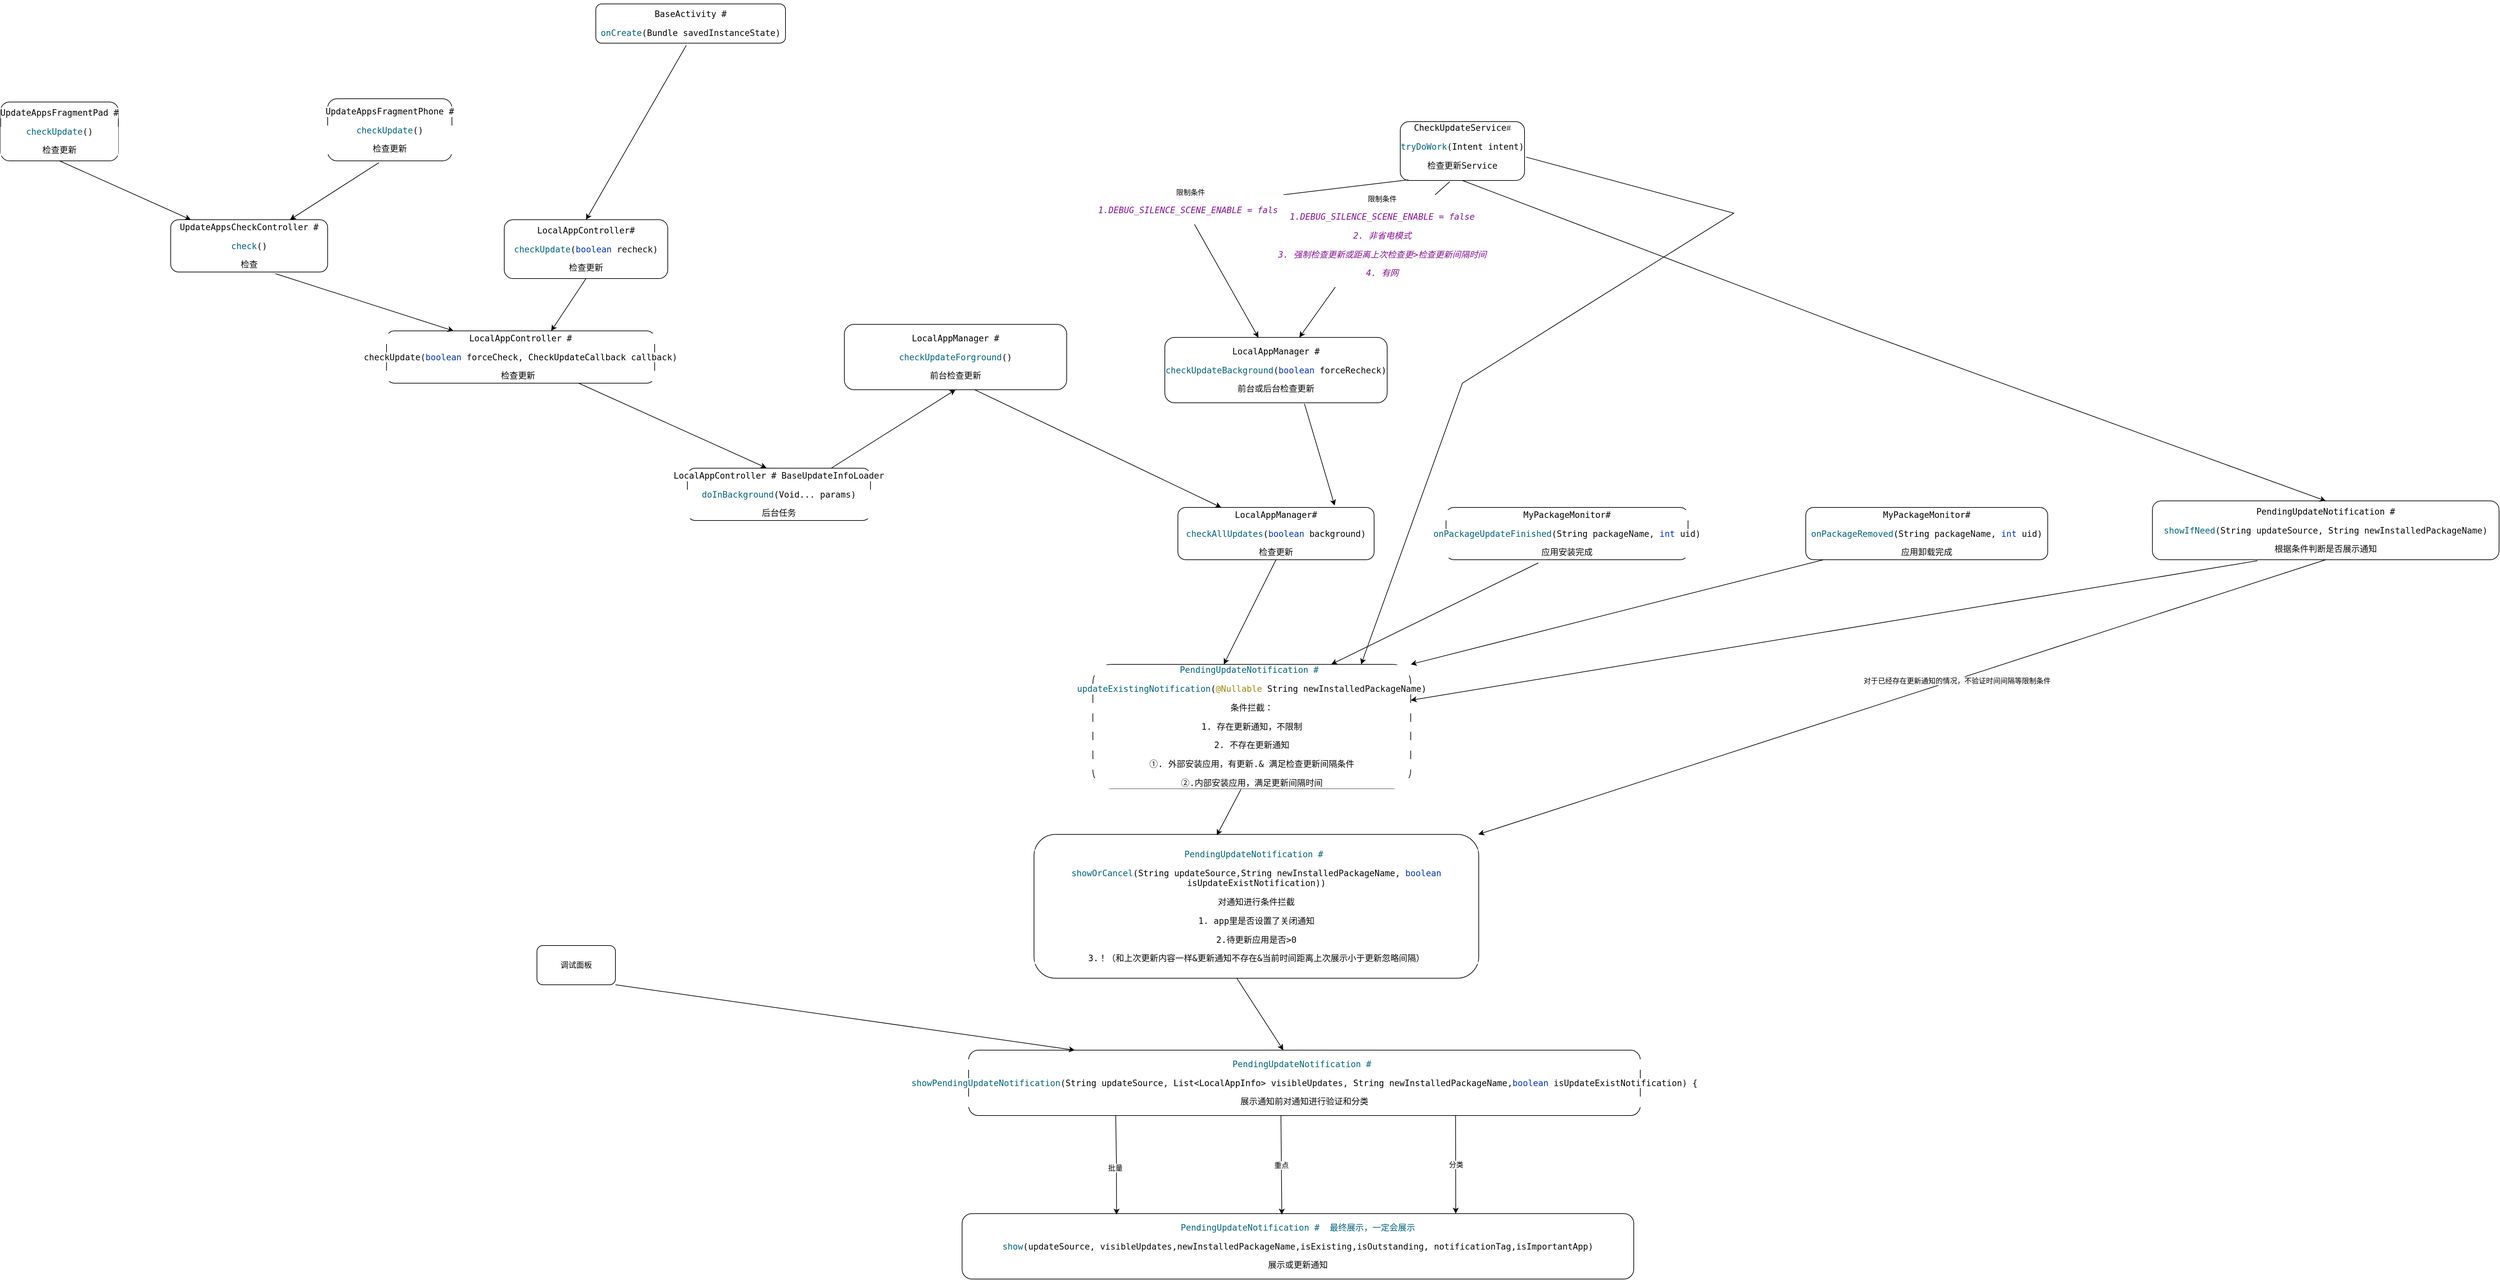 <mxfile version="16.5.0" type="github">
  <diagram id="l4tcxmfZncSMQ29FKpY7" name="Page-1">
    <mxGraphModel dx="3201" dy="1974" grid="1" gridSize="10" guides="1" tooltips="1" connect="1" arrows="1" fold="1" page="1" pageScale="1" pageWidth="827" pageHeight="1169" math="0" shadow="0">
      <root>
        <mxCell id="0" />
        <mxCell id="1" parent="0" />
        <mxCell id="yh1fPblWoHR3ejIN9CGP-2" value="&lt;pre style=&quot;background-color: #ffffff ; color: #080808 ; font-family: &amp;#34;jetbrains mono&amp;#34; , monospace ; font-size: 9.8pt&quot;&gt;&lt;span style=&quot;color: #00627a&quot;&gt;PendingUpdateNotification # &lt;/span&gt;&lt;/pre&gt;&lt;pre style=&quot;background-color: #ffffff ; color: #080808 ; font-family: &amp;#34;jetbrains mono&amp;#34; , monospace ; font-size: 9.8pt&quot;&gt;&lt;span style=&quot;color: #00627a&quot;&gt;updateExistingNotification&lt;/span&gt;(&lt;span style=&quot;color: #9e880d&quot;&gt;@Nullable &lt;/span&gt;&lt;span style=&quot;color: #000000&quot;&gt;String &lt;/span&gt;newInstalledPackageName)&lt;/pre&gt;&lt;pre style=&quot;background-color: #ffffff ; color: #080808 ; font-family: &amp;#34;jetbrains mono&amp;#34; , monospace ; font-size: 9.8pt&quot;&gt;条件拦截：&lt;/pre&gt;&lt;pre style=&quot;background-color: #ffffff ; color: #080808 ; font-family: &amp;#34;jetbrains mono&amp;#34; , monospace ; font-size: 9.8pt&quot;&gt;1. 存在更新通知，不限制&lt;/pre&gt;&lt;pre style=&quot;background-color: #ffffff ; color: #080808 ; font-family: &amp;#34;jetbrains mono&amp;#34; , monospace ; font-size: 9.8pt&quot;&gt;2. 不存在更新通知&lt;/pre&gt;&lt;pre style=&quot;background-color: #ffffff ; color: #080808 ; font-family: &amp;#34;jetbrains mono&amp;#34; , monospace ; font-size: 9.8pt&quot;&gt;①. 外部安装应用，有更新.&amp;amp; 满足检查更新间隔条件&lt;/pre&gt;&lt;pre style=&quot;background-color: #ffffff ; color: #080808 ; font-family: &amp;#34;jetbrains mono&amp;#34; , monospace ; font-size: 9.8pt&quot;&gt;②.内部安装应用，满足更新间隔时间&lt;/pre&gt;" style="rounded=1;whiteSpace=wrap;html=1;" vertex="1" parent="1">
          <mxGeometry x="190" y="280" width="486" height="190" as="geometry" />
        </mxCell>
        <mxCell id="yh1fPblWoHR3ejIN9CGP-3" value="&lt;span style=&quot;background-color: rgb(255 , 255 , 255) ; font-family: &amp;#34;jetbrains mono&amp;#34; , monospace ; font-size: 9.8pt&quot;&gt;CheckUpdateService&lt;/span&gt;#&lt;br&gt;&lt;pre style=&quot;background-color: #ffffff ; color: #080808 ; font-family: &amp;#34;jetbrains mono&amp;#34; , monospace ; font-size: 9.8pt&quot;&gt;&lt;span style=&quot;color: #00627a&quot;&gt;tryDoWork&lt;/span&gt;(&lt;span style=&quot;color: #000000&quot;&gt;Intent &lt;/span&gt;intent)&lt;/pre&gt;&lt;pre style=&quot;background-color: #ffffff ; color: #080808 ; font-family: &amp;#34;jetbrains mono&amp;#34; , monospace ; font-size: 9.8pt&quot;&gt;检查更新Service&lt;/pre&gt;" style="rounded=1;whiteSpace=wrap;html=1;" vertex="1" parent="1">
          <mxGeometry x="660" y="-550" width="190" height="90" as="geometry" />
        </mxCell>
        <mxCell id="yh1fPblWoHR3ejIN9CGP-4" value="&lt;pre style=&quot;background-color: #ffffff ; color: #080808 ; font-family: &amp;#34;jetbrains mono&amp;#34; , monospace ; font-size: 9.8pt&quot;&gt;&lt;pre style=&quot;font-family: &amp;#34;jetbrains mono&amp;#34; , monospace ; font-size: 9.8pt&quot;&gt;&lt;span style=&quot;color: #000000&quot;&gt;LocalAppManager#&lt;/span&gt;&lt;/pre&gt;&lt;/pre&gt;&lt;pre style=&quot;background-color: #ffffff ; color: #080808 ; font-family: &amp;#34;jetbrains mono&amp;#34; , monospace ; font-size: 9.8pt&quot;&gt;&lt;span style=&quot;color: #00627a&quot;&gt;checkAllUpdates&lt;/span&gt;(&lt;span style=&quot;color: #0033b3&quot;&gt;boolean &lt;/span&gt;background)&lt;/pre&gt;&lt;pre style=&quot;background-color: #ffffff ; color: #080808 ; font-family: &amp;#34;jetbrains mono&amp;#34; , monospace ; font-size: 9.8pt&quot;&gt;检查更新&lt;/pre&gt;" style="rounded=1;whiteSpace=wrap;html=1;" vertex="1" parent="1">
          <mxGeometry x="320" y="40" width="300" height="80" as="geometry" />
        </mxCell>
        <mxCell id="yh1fPblWoHR3ejIN9CGP-5" value="&lt;pre style=&quot;background-color: #ffffff ; color: #080808 ; font-family: &amp;#34;jetbrains mono&amp;#34; , monospace ; font-size: 9.8pt&quot;&gt;&lt;pre style=&quot;font-family: &amp;#34;jetbrains mono&amp;#34; , monospace ; font-size: 9.8pt&quot;&gt;&lt;span style=&quot;color: #000000&quot;&gt;MyPackageMonitor#&lt;/span&gt;&lt;/pre&gt;&lt;/pre&gt;&lt;pre style=&quot;background-color: #ffffff ; color: #080808 ; font-family: &amp;#34;jetbrains mono&amp;#34; , monospace ; font-size: 9.8pt&quot;&gt;&lt;pre style=&quot;font-family: &amp;#34;jetbrains mono&amp;#34; , monospace ; font-size: 9.8pt&quot;&gt;&lt;span style=&quot;color: #00627a&quot;&gt;onPackageUpdateFinished&lt;/span&gt;(&lt;span style=&quot;color: #000000&quot;&gt;String &lt;/span&gt;packageName, &lt;span style=&quot;color: #0033b3&quot;&gt;int &lt;/span&gt;uid)&lt;/pre&gt;&lt;pre style=&quot;font-family: &amp;#34;jetbrains mono&amp;#34; , monospace ; font-size: 9.8pt&quot;&gt;应用安装完成&lt;/pre&gt;&lt;/pre&gt;" style="rounded=1;whiteSpace=wrap;html=1;" vertex="1" parent="1">
          <mxGeometry x="730" y="40" width="370" height="80" as="geometry" />
        </mxCell>
        <mxCell id="yh1fPblWoHR3ejIN9CGP-6" value="&lt;pre style=&quot;background-color: #ffffff ; color: #080808 ; font-family: &amp;#34;jetbrains mono&amp;#34; , monospace ; font-size: 9.8pt&quot;&gt;&lt;pre style=&quot;font-family: &amp;#34;jetbrains mono&amp;#34; , monospace ; font-size: 9.8pt&quot;&gt;&lt;span style=&quot;color: #000000&quot;&gt;MyPackageMonitor#&lt;/span&gt;&lt;/pre&gt;&lt;/pre&gt;&lt;pre style=&quot;background-color: #ffffff ; color: #080808 ; font-family: &amp;#34;jetbrains mono&amp;#34; , monospace ; font-size: 9.8pt&quot;&gt;&lt;pre style=&quot;font-family: &amp;#34;jetbrains mono&amp;#34; , monospace ; font-size: 9.8pt&quot;&gt;&lt;span style=&quot;color: rgb(0 , 98 , 122) ; font-family: &amp;#34;jetbrains mono&amp;#34; , monospace ; font-size: 9.8pt&quot;&gt;onPackageRemoved&lt;/span&gt;(&lt;span style=&quot;color: #000000&quot;&gt;String &lt;/span&gt;packageName, &lt;span style=&quot;color: #0033b3&quot;&gt;int &lt;/span&gt;uid)&lt;/pre&gt;&lt;pre style=&quot;font-family: &amp;#34;jetbrains mono&amp;#34; , monospace ; font-size: 9.8pt&quot;&gt;应用卸载完成&lt;/pre&gt;&lt;/pre&gt;" style="rounded=1;whiteSpace=wrap;html=1;" vertex="1" parent="1">
          <mxGeometry x="1280" y="40" width="370" height="80" as="geometry" />
        </mxCell>
        <mxCell id="yh1fPblWoHR3ejIN9CGP-7" value="&lt;pre style=&quot;background-color: #ffffff ; color: #080808 ; font-family: &amp;#34;jetbrains mono&amp;#34; , monospace ; font-size: 9.8pt&quot;&gt;&lt;pre style=&quot;font-family: &amp;#34;jetbrains mono&amp;#34; , monospace ; font-size: 9.8pt&quot;&gt;&lt;pre style=&quot;font-family: &amp;#34;jetbrains mono&amp;#34; , monospace ; font-size: 9.8pt&quot;&gt;&lt;span style=&quot;color: #000000&quot;&gt;PendingUpdateNotification #&lt;/span&gt;&lt;/pre&gt;&lt;/pre&gt;&lt;pre style=&quot;font-family: &amp;#34;jetbrains mono&amp;#34; , monospace ; font-size: 9.8pt&quot;&gt;&lt;span style=&quot;color: #00627a&quot;&gt;showIfNeed&lt;/span&gt;(&lt;span style=&quot;color: #000000&quot;&gt;String &lt;/span&gt;updateSource, &lt;span style=&quot;color: #000000&quot;&gt;String &lt;/span&gt;newInstalledPackageName)&lt;/pre&gt;&lt;pre style=&quot;font-family: &amp;#34;jetbrains mono&amp;#34; , monospace ; font-size: 9.8pt&quot;&gt;根据条件判断是否展示通知&lt;/pre&gt;&lt;/pre&gt;" style="rounded=1;whiteSpace=wrap;html=1;" vertex="1" parent="1">
          <mxGeometry x="1810" y="30" width="530" height="90" as="geometry" />
        </mxCell>
        <mxCell id="yh1fPblWoHR3ejIN9CGP-8" value="" style="endArrow=classic;html=1;rounded=0;exitX=0.5;exitY=1;exitDx=0;exitDy=0;entryX=0.5;entryY=0;entryDx=0;entryDy=0;" edge="1" parent="1" source="yh1fPblWoHR3ejIN9CGP-3" target="yh1fPblWoHR3ejIN9CGP-7">
          <mxGeometry width="50" height="50" relative="1" as="geometry">
            <mxPoint x="380" y="100" as="sourcePoint" />
            <mxPoint x="430" y="50" as="targetPoint" />
            <Array as="points">
              <mxPoint x="1360" y="-230" />
            </Array>
          </mxGeometry>
        </mxCell>
        <mxCell id="yh1fPblWoHR3ejIN9CGP-9" value="&lt;pre style=&quot;background-color: #ffffff ; color: #080808 ; font-family: &amp;#34;jetbrains mono&amp;#34; , monospace ; font-size: 9.8pt&quot;&gt;&lt;pre style=&quot;font-family: &amp;#34;jetbrains mono&amp;#34; , monospace ; font-size: 9.8pt&quot;&gt;&lt;span style=&quot;color: #000000&quot;&gt;LocalAppManager #&lt;/span&gt;&lt;/pre&gt;&lt;/pre&gt;&lt;pre style=&quot;background-color: #ffffff ; color: #080808 ; font-family: &amp;#34;jetbrains mono&amp;#34; , monospace ; font-size: 9.8pt&quot;&gt;&lt;span style=&quot;color: #00627a&quot;&gt;checkUpdateBackground&lt;/span&gt;(&lt;span style=&quot;color: #0033b3&quot;&gt;boolean &lt;/span&gt;forceRecheck)&lt;/pre&gt;&lt;pre style=&quot;background-color: #ffffff ; color: #080808 ; font-family: &amp;#34;jetbrains mono&amp;#34; , monospace ; font-size: 9.8pt&quot;&gt;前台或后台检查更新&lt;/pre&gt;" style="rounded=1;whiteSpace=wrap;html=1;" vertex="1" parent="1">
          <mxGeometry x="300" y="-220" width="340" height="100" as="geometry" />
        </mxCell>
        <mxCell id="yh1fPblWoHR3ejIN9CGP-10" value="" style="endArrow=classic;html=1;rounded=0;exitX=0.065;exitY=0.989;exitDx=0;exitDy=0;exitPerimeter=0;entryX=0.421;entryY=0.002;entryDx=0;entryDy=0;entryPerimeter=0;" edge="1" parent="1" source="yh1fPblWoHR3ejIN9CGP-3" target="yh1fPblWoHR3ejIN9CGP-9">
          <mxGeometry width="50" height="50" relative="1" as="geometry">
            <mxPoint x="700" y="-220" as="sourcePoint" />
            <mxPoint x="750" y="-270" as="targetPoint" />
            <Array as="points">
              <mxPoint x="330" y="-420" />
            </Array>
          </mxGeometry>
        </mxCell>
        <mxCell id="yh1fPblWoHR3ejIN9CGP-11" value="限制条件&lt;br&gt;&lt;pre style=&quot;color: rgb(8 , 8 , 8) ; font-family: &amp;#34;jetbrains mono&amp;#34; , monospace ; font-size: 9.8pt&quot;&gt;&lt;span style=&quot;color: #871094 ; font-style: italic&quot;&gt;1.DEBUG_SILENCE_SCENE_ENABLE = false&lt;/span&gt;&lt;/pre&gt;" style="edgeLabel;html=1;align=center;verticalAlign=middle;resizable=0;points=[];" vertex="1" connectable="0" parent="yh1fPblWoHR3ejIN9CGP-10">
          <mxGeometry x="0.17" relative="1" as="geometry">
            <mxPoint as="offset" />
          </mxGeometry>
        </mxCell>
        <mxCell id="yh1fPblWoHR3ejIN9CGP-12" value="" style="endArrow=classic;html=1;rounded=0;exitX=0.398;exitY=1.021;exitDx=0;exitDy=0;exitPerimeter=0;" edge="1" parent="1" source="yh1fPblWoHR3ejIN9CGP-3" target="yh1fPblWoHR3ejIN9CGP-9">
          <mxGeometry width="50" height="50" relative="1" as="geometry">
            <mxPoint x="700" y="-220" as="sourcePoint" />
            <mxPoint x="750" y="-270" as="targetPoint" />
            <Array as="points">
              <mxPoint x="570" y="-310" />
            </Array>
          </mxGeometry>
        </mxCell>
        <mxCell id="yh1fPblWoHR3ejIN9CGP-14" value="限制条件&lt;br&gt;&lt;pre style=&quot;color: rgb(8 , 8 , 8) ; font-family: &amp;#34;jetbrains mono&amp;#34; , monospace ; font-size: 9.8pt&quot;&gt;&lt;span style=&quot;color: rgb(135 , 16 , 148) ; font-style: italic&quot;&gt;1.DEBUG_SILENCE_SCENE_ENABLE = false&lt;/span&gt;&lt;/pre&gt;&lt;pre style=&quot;color: rgb(8 , 8 , 8) ; font-family: &amp;#34;jetbrains mono&amp;#34; , monospace ; font-size: 9.8pt&quot;&gt;&lt;span style=&quot;color: rgb(135 , 16 , 148) ; font-style: italic&quot;&gt;2. 非省电模式&lt;/span&gt;&lt;/pre&gt;&lt;pre style=&quot;color: rgb(8 , 8 , 8) ; font-family: &amp;#34;jetbrains mono&amp;#34; , monospace ; font-size: 9.8pt&quot;&gt;&lt;span style=&quot;color: rgb(135 , 16 , 148) ; font-style: italic&quot;&gt;3. 强制检查更新或距离上次检查更&amp;gt;检查更新间隔时间&lt;/span&gt;&lt;/pre&gt;&lt;pre style=&quot;color: rgb(8 , 8 , 8) ; font-family: &amp;#34;jetbrains mono&amp;#34; , monospace ; font-size: 9.8pt&quot;&gt;&lt;span style=&quot;color: rgb(135 , 16 , 148) ; font-style: italic&quot;&gt;4. 有网&lt;/span&gt;&lt;/pre&gt;" style="edgeLabel;html=1;align=center;verticalAlign=middle;resizable=0;points=[];" vertex="1" connectable="0" parent="yh1fPblWoHR3ejIN9CGP-12">
          <mxGeometry x="-0.175" y="-2" relative="1" as="geometry">
            <mxPoint as="offset" />
          </mxGeometry>
        </mxCell>
        <mxCell id="yh1fPblWoHR3ejIN9CGP-15" value="&lt;pre style=&quot;background-color: #ffffff ; color: #080808 ; font-family: &amp;#34;jetbrains mono&amp;#34; , monospace ; font-size: 9.8pt&quot;&gt;&lt;span style=&quot;color: #000000&quot;&gt;LocalAppController # &lt;/span&gt;BaseUpdateInfoLoader&lt;/pre&gt;&lt;pre style=&quot;background-color: #ffffff ; color: #080808 ; font-family: &amp;#34;jetbrains mono&amp;#34; , monospace ; font-size: 9.8pt&quot;&gt;&lt;pre style=&quot;font-family: &amp;#34;jetbrains mono&amp;#34; , monospace ; font-size: 9.8pt&quot;&gt;&lt;span style=&quot;color: #00627a&quot;&gt;doInBackground&lt;/span&gt;(&lt;span style=&quot;color: #000000&quot;&gt;Void&lt;/span&gt;... params)&lt;/pre&gt;&lt;pre style=&quot;font-family: &amp;#34;jetbrains mono&amp;#34; , monospace ; font-size: 9.8pt&quot;&gt;后台任务&lt;/pre&gt;&lt;/pre&gt;" style="rounded=1;whiteSpace=wrap;html=1;" vertex="1" parent="1">
          <mxGeometry x="-430" y="-20" width="280" height="80" as="geometry" />
        </mxCell>
        <mxCell id="yh1fPblWoHR3ejIN9CGP-16" value="&lt;pre style=&quot;background-color: rgb(255 , 255 , 255) ; color: rgb(8 , 8 , 8) ; font-family: &amp;#34;jetbrains mono&amp;#34; , monospace ; font-size: 9.8pt&quot;&gt;&lt;span style=&quot;color: rgb(0 , 0 , 0)&quot;&gt;LocalAppController #&lt;/span&gt;&lt;/pre&gt;&lt;pre style=&quot;background-color: rgb(255 , 255 , 255) ; color: rgb(8 , 8 , 8) ; font-family: &amp;#34;jetbrains mono&amp;#34; , monospace ; font-size: 9.8pt&quot;&gt;checkUpdate&lt;span style=&quot;font-family: &amp;#34;jetbrains mono&amp;#34; , monospace ; font-size: 9.8pt&quot;&gt;(&lt;/span&gt;&lt;span style=&quot;font-family: &amp;#34;jetbrains mono&amp;#34; , monospace ; font-size: 9.8pt ; color: rgb(0 , 51 , 179)&quot;&gt;boolean &lt;/span&gt;&lt;span style=&quot;font-family: &amp;#34;jetbrains mono&amp;#34; , monospace ; font-size: 9.8pt&quot;&gt;forceCheck, &lt;/span&gt;&lt;span style=&quot;font-family: &amp;#34;jetbrains mono&amp;#34; , monospace ; font-size: 9.8pt ; color: rgb(0 , 0 , 0)&quot;&gt;CheckUpdateCallback &lt;/span&gt;&lt;span style=&quot;font-family: &amp;#34;jetbrains mono&amp;#34; , monospace ; font-size: 9.8pt&quot;&gt;callback)&lt;/span&gt;&lt;/pre&gt;&lt;pre style=&quot;background-color: rgb(255 , 255 , 255) ; color: rgb(8 , 8 , 8) ; font-family: &amp;#34;jetbrains mono&amp;#34; , monospace ; font-size: 9.8pt&quot;&gt;&lt;span style=&quot;color: rgb(0 , 0 , 0)&quot;&gt;检查更新 &lt;/span&gt;&lt;/pre&gt;" style="rounded=1;whiteSpace=wrap;html=1;" vertex="1" parent="1">
          <mxGeometry x="-890" y="-230" width="410" height="80" as="geometry" />
        </mxCell>
        <mxCell id="yh1fPblWoHR3ejIN9CGP-17" value="&lt;pre style=&quot;background-color: #ffffff ; color: #080808 ; font-family: &amp;#34;jetbrains mono&amp;#34; , monospace ; font-size: 9.8pt&quot;&gt;&lt;span style=&quot;color: #000000&quot;&gt;LocalAppController#&lt;/span&gt;&lt;/pre&gt;&lt;pre style=&quot;background-color: #ffffff ; color: #080808 ; font-family: &amp;#34;jetbrains mono&amp;#34; , monospace ; font-size: 9.8pt&quot;&gt;&lt;pre style=&quot;font-family: &amp;#34;jetbrains mono&amp;#34; , monospace ; font-size: 9.8pt&quot;&gt;&lt;span style=&quot;color: #00627a&quot;&gt;checkUpdate&lt;/span&gt;(&lt;span style=&quot;color: #0033b3&quot;&gt;boolean &lt;/span&gt;recheck)&lt;/pre&gt;&lt;pre style=&quot;font-family: &amp;#34;jetbrains mono&amp;#34; , monospace ; font-size: 9.8pt&quot;&gt;检查更新&lt;/pre&gt;&lt;/pre&gt;" style="rounded=1;whiteSpace=wrap;html=1;" vertex="1" parent="1">
          <mxGeometry x="-710" y="-400" width="250" height="90" as="geometry" />
        </mxCell>
        <mxCell id="yh1fPblWoHR3ejIN9CGP-18" value="&lt;pre style=&quot;background-color: #ffffff ; color: #080808 ; font-family: &amp;#34;jetbrains mono&amp;#34; , monospace ; font-size: 9.8pt&quot;&gt;&lt;span style=&quot;color: #000000&quot;&gt;UpdateAppsCheckController #&lt;/span&gt;&lt;/pre&gt;&lt;pre style=&quot;background-color: #ffffff ; color: #080808 ; font-family: &amp;#34;jetbrains mono&amp;#34; , monospace ; font-size: 9.8pt&quot;&gt;&lt;pre style=&quot;font-family: &amp;#34;jetbrains mono&amp;#34; , monospace ; font-size: 9.8pt&quot;&gt;&lt;span style=&quot;color: #00627a&quot;&gt;check&lt;/span&gt;()&lt;/pre&gt;&lt;pre style=&quot;font-family: &amp;#34;jetbrains mono&amp;#34; , monospace ; font-size: 9.8pt&quot;&gt;检查&lt;/pre&gt;&lt;/pre&gt;" style="rounded=1;whiteSpace=wrap;html=1;" vertex="1" parent="1">
          <mxGeometry x="-1220" y="-400" width="240" height="80" as="geometry" />
        </mxCell>
        <mxCell id="yh1fPblWoHR3ejIN9CGP-19" value="&lt;pre style=&quot;background-color: #ffffff ; color: #080808 ; font-family: &amp;#34;jetbrains mono&amp;#34; , monospace ; font-size: 9.8pt&quot;&gt;&lt;span style=&quot;color: #000000&quot;&gt;UpdateAppsFragmentPad #&lt;/span&gt;&lt;/pre&gt;&lt;pre style=&quot;background-color: #ffffff ; color: #080808 ; font-family: &amp;#34;jetbrains mono&amp;#34; , monospace ; font-size: 9.8pt&quot;&gt;&lt;pre style=&quot;font-family: &amp;#34;jetbrains mono&amp;#34; , monospace ; font-size: 9.8pt&quot;&gt;&lt;span style=&quot;color: #00627a&quot;&gt;checkUpdate&lt;/span&gt;()&lt;/pre&gt;&lt;pre style=&quot;font-family: &amp;#34;jetbrains mono&amp;#34; , monospace ; font-size: 9.8pt&quot;&gt;检查更新&lt;/pre&gt;&lt;/pre&gt;" style="rounded=1;whiteSpace=wrap;html=1;" vertex="1" parent="1">
          <mxGeometry x="-1480" y="-580" width="180" height="90" as="geometry" />
        </mxCell>
        <mxCell id="yh1fPblWoHR3ejIN9CGP-20" value="&lt;pre style=&quot;background-color: #ffffff ; color: #080808 ; font-family: &amp;#34;jetbrains mono&amp;#34; , monospace ; font-size: 9.8pt&quot;&gt;&lt;span style=&quot;color: #000000&quot;&gt;UpdateAppsFragmentPhone #&lt;/span&gt;&lt;/pre&gt;&lt;pre style=&quot;background-color: #ffffff ; color: #080808 ; font-family: &amp;#34;jetbrains mono&amp;#34; , monospace ; font-size: 9.8pt&quot;&gt;&lt;pre style=&quot;font-family: &amp;#34;jetbrains mono&amp;#34; , monospace ; font-size: 9.8pt&quot;&gt;&lt;span style=&quot;color: #00627a&quot;&gt;checkUpdate&lt;/span&gt;()&lt;/pre&gt;&lt;pre style=&quot;font-family: &amp;#34;jetbrains mono&amp;#34; , monospace ; font-size: 9.8pt&quot;&gt;检查更新&lt;/pre&gt;&lt;/pre&gt;" style="rounded=1;whiteSpace=wrap;html=1;" vertex="1" parent="1">
          <mxGeometry x="-980" y="-585" width="190" height="95" as="geometry" />
        </mxCell>
        <mxCell id="yh1fPblWoHR3ejIN9CGP-22" value="" style="endArrow=classic;html=1;rounded=0;exitX=0.5;exitY=1;exitDx=0;exitDy=0;" edge="1" parent="1" source="yh1fPblWoHR3ejIN9CGP-19" target="yh1fPblWoHR3ejIN9CGP-18">
          <mxGeometry width="50" height="50" relative="1" as="geometry">
            <mxPoint x="-900" y="-560" as="sourcePoint" />
            <mxPoint x="-850" y="-610" as="targetPoint" />
          </mxGeometry>
        </mxCell>
        <mxCell id="yh1fPblWoHR3ejIN9CGP-23" value="" style="endArrow=classic;html=1;rounded=0;exitX=0.413;exitY=1.028;exitDx=0;exitDy=0;exitPerimeter=0;" edge="1" parent="1" source="yh1fPblWoHR3ejIN9CGP-20" target="yh1fPblWoHR3ejIN9CGP-18">
          <mxGeometry width="50" height="50" relative="1" as="geometry">
            <mxPoint x="-900" y="-560" as="sourcePoint" />
            <mxPoint x="-850" y="-610" as="targetPoint" />
          </mxGeometry>
        </mxCell>
        <mxCell id="yh1fPblWoHR3ejIN9CGP-24" value="" style="endArrow=classic;html=1;rounded=0;exitX=0.667;exitY=1.031;exitDx=0;exitDy=0;exitPerimeter=0;entryX=0.25;entryY=0;entryDx=0;entryDy=0;" edge="1" parent="1" source="yh1fPblWoHR3ejIN9CGP-18" target="yh1fPblWoHR3ejIN9CGP-16">
          <mxGeometry width="50" height="50" relative="1" as="geometry">
            <mxPoint x="-900" y="-260" as="sourcePoint" />
            <mxPoint x="-850" y="-310" as="targetPoint" />
          </mxGeometry>
        </mxCell>
        <mxCell id="yh1fPblWoHR3ejIN9CGP-25" value="" style="endArrow=classic;html=1;rounded=0;exitX=0.5;exitY=1;exitDx=0;exitDy=0;entryX=0.614;entryY=0.002;entryDx=0;entryDy=0;entryPerimeter=0;" edge="1" parent="1" source="yh1fPblWoHR3ejIN9CGP-17" target="yh1fPblWoHR3ejIN9CGP-16">
          <mxGeometry width="50" height="50" relative="1" as="geometry">
            <mxPoint x="-900" y="-260" as="sourcePoint" />
            <mxPoint x="-850" y="-310" as="targetPoint" />
          </mxGeometry>
        </mxCell>
        <mxCell id="yh1fPblWoHR3ejIN9CGP-26" value="&lt;pre style=&quot;background-color: #ffffff ; color: #080808 ; font-family: &amp;#34;jetbrains mono&amp;#34; , monospace ; font-size: 9.8pt&quot;&gt;&lt;span style=&quot;color: #000000&quot;&gt;BaseActivity #&lt;/span&gt;&lt;/pre&gt;&lt;pre style=&quot;background-color: #ffffff ; color: #080808 ; font-family: &amp;#34;jetbrains mono&amp;#34; , monospace ; font-size: 9.8pt&quot;&gt;&lt;pre style=&quot;font-family: &amp;#34;jetbrains mono&amp;#34; , monospace ; font-size: 9.8pt&quot;&gt;&lt;span style=&quot;color: #00627a&quot;&gt;onCreate&lt;/span&gt;(&lt;span style=&quot;color: #000000&quot;&gt;Bundle &lt;/span&gt;savedInstanceState)&lt;/pre&gt;&lt;/pre&gt;" style="rounded=1;whiteSpace=wrap;html=1;" vertex="1" parent="1">
          <mxGeometry x="-570" y="-730" width="290" height="60" as="geometry" />
        </mxCell>
        <mxCell id="yh1fPblWoHR3ejIN9CGP-27" value="" style="endArrow=classic;html=1;rounded=0;exitX=0.477;exitY=1.056;exitDx=0;exitDy=0;exitPerimeter=0;entryX=0.5;entryY=0;entryDx=0;entryDy=0;" edge="1" parent="1" source="yh1fPblWoHR3ejIN9CGP-26" target="yh1fPblWoHR3ejIN9CGP-17">
          <mxGeometry width="50" height="50" relative="1" as="geometry">
            <mxPoint x="-640" y="-510" as="sourcePoint" />
            <mxPoint x="-590" y="-560" as="targetPoint" />
          </mxGeometry>
        </mxCell>
        <mxCell id="yh1fPblWoHR3ejIN9CGP-28" value="" style="endArrow=classic;html=1;rounded=0;entryX=0.432;entryY=-0.005;entryDx=0;entryDy=0;entryPerimeter=0;" edge="1" parent="1" source="yh1fPblWoHR3ejIN9CGP-16" target="yh1fPblWoHR3ejIN9CGP-15">
          <mxGeometry width="50" height="50" relative="1" as="geometry">
            <mxPoint x="-640" y="-40" as="sourcePoint" />
            <mxPoint x="-590" y="-90" as="targetPoint" />
          </mxGeometry>
        </mxCell>
        <mxCell id="yh1fPblWoHR3ejIN9CGP-29" value="" style="endArrow=classic;html=1;rounded=0;entryX=0.5;entryY=1;entryDx=0;entryDy=0;" edge="1" parent="1" target="yh1fPblWoHR3ejIN9CGP-30">
          <mxGeometry width="50" height="50" relative="1" as="geometry">
            <mxPoint x="-210" y="-20" as="sourcePoint" />
            <mxPoint x="-160" y="-70" as="targetPoint" />
          </mxGeometry>
        </mxCell>
        <mxCell id="yh1fPblWoHR3ejIN9CGP-30" value="&lt;pre style=&quot;background-color: #ffffff ; color: #080808 ; font-family: &amp;#34;jetbrains mono&amp;#34; , monospace ; font-size: 9.8pt&quot;&gt;&lt;pre style=&quot;font-family: &amp;#34;jetbrains mono&amp;#34; , monospace ; font-size: 9.8pt&quot;&gt;&lt;span style=&quot;color: #000000&quot;&gt;LocalAppManager #&lt;/span&gt;&lt;/pre&gt;&lt;/pre&gt;&lt;pre style=&quot;background-color: #ffffff ; color: #080808 ; font-family: &amp;#34;jetbrains mono&amp;#34; , monospace ; font-size: 9.8pt&quot;&gt;&lt;span style=&quot;color: rgb(0 , 98 , 122) ; font-family: &amp;#34;jetbrains mono&amp;#34; , monospace ; font-size: 9.8pt&quot;&gt;checkUpdateForground&lt;/span&gt;()&lt;/pre&gt;&lt;pre style=&quot;background-color: #ffffff ; color: #080808 ; font-family: &amp;#34;jetbrains mono&amp;#34; , monospace ; font-size: 9.8pt&quot;&gt;前台检查更新&lt;/pre&gt;" style="rounded=1;whiteSpace=wrap;html=1;" vertex="1" parent="1">
          <mxGeometry x="-190" y="-240" width="340" height="100" as="geometry" />
        </mxCell>
        <mxCell id="yh1fPblWoHR3ejIN9CGP-31" value="" style="endArrow=classic;html=1;rounded=0;exitX=0.585;exitY=0.998;exitDx=0;exitDy=0;exitPerimeter=0;" edge="1" parent="1" source="yh1fPblWoHR3ejIN9CGP-30" target="yh1fPblWoHR3ejIN9CGP-4">
          <mxGeometry width="50" height="50" relative="1" as="geometry">
            <mxPoint x="50" y="-20" as="sourcePoint" />
            <mxPoint x="100" y="-70" as="targetPoint" />
          </mxGeometry>
        </mxCell>
        <mxCell id="yh1fPblWoHR3ejIN9CGP-32" value="" style="endArrow=classic;html=1;rounded=0;exitX=0.628;exitY=1.015;exitDx=0;exitDy=0;exitPerimeter=0;entryX=0.799;entryY=-0.036;entryDx=0;entryDy=0;entryPerimeter=0;" edge="1" parent="1" source="yh1fPblWoHR3ejIN9CGP-9" target="yh1fPblWoHR3ejIN9CGP-4">
          <mxGeometry width="50" height="50" relative="1" as="geometry">
            <mxPoint x="490" y="-10" as="sourcePoint" />
            <mxPoint x="540" y="-60" as="targetPoint" />
          </mxGeometry>
        </mxCell>
        <mxCell id="yh1fPblWoHR3ejIN9CGP-33" value="" style="endArrow=classic;html=1;rounded=0;exitX=0.5;exitY=1;exitDx=0;exitDy=0;entryX=0.412;entryY=0;entryDx=0;entryDy=0;entryPerimeter=0;" edge="1" parent="1" source="yh1fPblWoHR3ejIN9CGP-4" target="yh1fPblWoHR3ejIN9CGP-2">
          <mxGeometry width="50" height="50" relative="1" as="geometry">
            <mxPoint x="300" y="190" as="sourcePoint" />
            <mxPoint x="350" y="140" as="targetPoint" />
          </mxGeometry>
        </mxCell>
        <mxCell id="yh1fPblWoHR3ejIN9CGP-34" value="" style="endArrow=classic;html=1;rounded=0;exitX=1.012;exitY=0.602;exitDx=0;exitDy=0;exitPerimeter=0;entryX=0.844;entryY=0;entryDx=0;entryDy=0;entryPerimeter=0;" edge="1" parent="1" source="yh1fPblWoHR3ejIN9CGP-3" target="yh1fPblWoHR3ejIN9CGP-2">
          <mxGeometry width="50" height="50" relative="1" as="geometry">
            <mxPoint x="920" y="-250" as="sourcePoint" />
            <mxPoint x="970" y="-300" as="targetPoint" />
            <Array as="points">
              <mxPoint x="1170" y="-410" />
              <mxPoint x="755" y="-150" />
            </Array>
          </mxGeometry>
        </mxCell>
        <mxCell id="yh1fPblWoHR3ejIN9CGP-35" value="" style="endArrow=classic;html=1;rounded=0;entryX=1;entryY=0;entryDx=0;entryDy=0;" edge="1" parent="1" source="yh1fPblWoHR3ejIN9CGP-6" target="yh1fPblWoHR3ejIN9CGP-2">
          <mxGeometry width="50" height="50" relative="1" as="geometry">
            <mxPoint x="1250" y="270" as="sourcePoint" />
            <mxPoint x="1300" y="220" as="targetPoint" />
          </mxGeometry>
        </mxCell>
        <mxCell id="yh1fPblWoHR3ejIN9CGP-36" value="" style="endArrow=classic;html=1;rounded=0;exitX=0.381;exitY=1.061;exitDx=0;exitDy=0;exitPerimeter=0;entryX=0.75;entryY=0;entryDx=0;entryDy=0;" edge="1" parent="1" source="yh1fPblWoHR3ejIN9CGP-5" target="yh1fPblWoHR3ejIN9CGP-2">
          <mxGeometry width="50" height="50" relative="1" as="geometry">
            <mxPoint x="800" y="230" as="sourcePoint" />
            <mxPoint x="850" y="180" as="targetPoint" />
          </mxGeometry>
        </mxCell>
        <mxCell id="yh1fPblWoHR3ejIN9CGP-37" value="" style="endArrow=classic;html=1;rounded=0;exitX=0.303;exitY=1.017;exitDx=0;exitDy=0;exitPerimeter=0;" edge="1" parent="1" source="yh1fPblWoHR3ejIN9CGP-7" target="yh1fPblWoHR3ejIN9CGP-2">
          <mxGeometry width="50" height="50" relative="1" as="geometry">
            <mxPoint x="1980" y="270" as="sourcePoint" />
            <mxPoint x="2030" y="220" as="targetPoint" />
          </mxGeometry>
        </mxCell>
        <mxCell id="yh1fPblWoHR3ejIN9CGP-38" value="&lt;pre style=&quot;background-color: #ffffff ; color: #080808 ; font-family: &amp;#34;jetbrains mono&amp;#34; , monospace ; font-size: 9.8pt&quot;&gt;&lt;span style=&quot;color: #00627a&quot;&gt;PendingUpdateNotification # &lt;/span&gt;&lt;/pre&gt;&lt;pre style=&quot;background-color: #ffffff ; color: #080808 ; font-family: &amp;#34;jetbrains mono&amp;#34; , monospace ; font-size: 9.8pt&quot;&gt;&lt;span style=&quot;color: #00627a&quot;&gt;showOrCancel&lt;/span&gt;(&lt;span style=&quot;color: #000000&quot;&gt;String &lt;/span&gt;updateSource,&lt;span style=&quot;color: #000000&quot;&gt;String &lt;/span&gt;newInstalledPackageName, &lt;span style=&quot;font-size: 9.8pt ; white-space: normal ; color: rgb(0 , 51 , 179)&quot;&gt;boolean &lt;/span&gt;&lt;span style=&quot;font-size: 9.8pt ; white-space: normal&quot;&gt;isUpdateExistNotification)&lt;/span&gt;&lt;span style=&quot;font-family: &amp;#34;jetbrains mono&amp;#34; , monospace ; font-size: 9.8pt ; white-space: normal&quot;&gt;)&lt;/span&gt;&lt;/pre&gt;&lt;pre style=&quot;background-color: #ffffff ; color: #080808 ; font-family: &amp;#34;jetbrains mono&amp;#34; , monospace ; font-size: 9.8pt&quot;&gt;对通知进行条件拦截&lt;/pre&gt;&lt;pre style=&quot;background-color: #ffffff ; color: #080808 ; font-family: &amp;#34;jetbrains mono&amp;#34; , monospace ; font-size: 9.8pt&quot;&gt;1. app里是否设置了关闭通知&lt;/pre&gt;&lt;pre style=&quot;background-color: #ffffff ; color: #080808 ; font-family: &amp;#34;jetbrains mono&amp;#34; , monospace ; font-size: 9.8pt&quot;&gt;2.待更新应用是否&amp;gt;0&lt;/pre&gt;&lt;pre style=&quot;background-color: #ffffff ; color: #080808 ; font-family: &amp;#34;jetbrains mono&amp;#34; , monospace ; font-size: 9.8pt&quot;&gt;3.！（和上次更新内容一样&amp;amp;更新通知不存在&amp;amp;当前时间距离上次展示小于更新忽略间隔）&lt;/pre&gt;" style="rounded=1;whiteSpace=wrap;html=1;" vertex="1" parent="1">
          <mxGeometry x="100" y="540" width="680" height="220" as="geometry" />
        </mxCell>
        <mxCell id="yh1fPblWoHR3ejIN9CGP-39" value="" style="endArrow=classic;html=1;rounded=0;exitX=0.466;exitY=1.006;exitDx=0;exitDy=0;exitPerimeter=0;entryX=0.411;entryY=0.007;entryDx=0;entryDy=0;entryPerimeter=0;" edge="1" parent="1" source="yh1fPblWoHR3ejIN9CGP-2" target="yh1fPblWoHR3ejIN9CGP-38">
          <mxGeometry width="50" height="50" relative="1" as="geometry">
            <mxPoint x="530" y="530" as="sourcePoint" />
            <mxPoint x="580" y="480" as="targetPoint" />
          </mxGeometry>
        </mxCell>
        <mxCell id="yh1fPblWoHR3ejIN9CGP-40" value="" style="endArrow=classic;html=1;rounded=0;exitX=0.5;exitY=1;exitDx=0;exitDy=0;" edge="1" parent="1" source="yh1fPblWoHR3ejIN9CGP-7" target="yh1fPblWoHR3ejIN9CGP-38">
          <mxGeometry width="50" height="50" relative="1" as="geometry">
            <mxPoint x="1820" y="430" as="sourcePoint" />
            <mxPoint x="1870" y="380" as="targetPoint" />
          </mxGeometry>
        </mxCell>
        <mxCell id="yh1fPblWoHR3ejIN9CGP-50" value="对于已经存在更新通知的情况，不验证时间间隔等限制条件" style="edgeLabel;html=1;align=center;verticalAlign=middle;resizable=0;points=[];" vertex="1" connectable="0" parent="yh1fPblWoHR3ejIN9CGP-40">
          <mxGeometry x="-0.128" y="2" relative="1" as="geometry">
            <mxPoint as="offset" />
          </mxGeometry>
        </mxCell>
        <mxCell id="yh1fPblWoHR3ejIN9CGP-41" value="&lt;pre style=&quot;background-color: #ffffff ; color: #080808 ; font-family: &amp;#34;jetbrains mono&amp;#34; , monospace ; font-size: 9.8pt&quot;&gt;&lt;span style=&quot;color: #00627a&quot;&gt;PendingUpdateNotification # &lt;/span&gt;&lt;/pre&gt;&lt;pre style=&quot;background-color: #ffffff ; color: #080808 ; font-family: &amp;#34;jetbrains mono&amp;#34; , monospace ; font-size: 9.8pt&quot;&gt;&lt;pre style=&quot;font-family: &amp;#34;jetbrains mono&amp;#34; , monospace ; font-size: 9.8pt&quot;&gt;&lt;span style=&quot;color: #00627a&quot;&gt;showPendingUpdateNotification&lt;/span&gt;(&lt;span style=&quot;color: #000000&quot;&gt;String &lt;/span&gt;updateSource, &lt;span style=&quot;color: #000000&quot;&gt;List&lt;/span&gt;&amp;lt;&lt;span style=&quot;color: #000000&quot;&gt;LocalAppInfo&lt;/span&gt;&amp;gt; visibleUpdates, &lt;span style=&quot;color: #000000&quot;&gt;String &lt;/span&gt;newInstalledPackageName,&lt;span style=&quot;color: #0033b3&quot;&gt;boolean &lt;/span&gt;isUpdateExistNotification) {&lt;/pre&gt;&lt;/pre&gt;&lt;pre style=&quot;background-color: #ffffff ; color: #080808 ; font-family: &amp;#34;jetbrains mono&amp;#34; , monospace ; font-size: 9.8pt&quot;&gt;展示通知前对通知进行验证和分类&lt;/pre&gt;" style="rounded=1;whiteSpace=wrap;html=1;" vertex="1" parent="1">
          <mxGeometry y="870" width="1027" height="100" as="geometry" />
        </mxCell>
        <mxCell id="yh1fPblWoHR3ejIN9CGP-42" value="" style="endArrow=classic;html=1;rounded=0;exitX=0.456;exitY=1;exitDx=0;exitDy=0;exitPerimeter=0;" edge="1" parent="1" source="yh1fPblWoHR3ejIN9CGP-38" target="yh1fPblWoHR3ejIN9CGP-41">
          <mxGeometry width="50" height="50" relative="1" as="geometry">
            <mxPoint x="440" y="820" as="sourcePoint" />
            <mxPoint x="490" y="770" as="targetPoint" />
          </mxGeometry>
        </mxCell>
        <mxCell id="yh1fPblWoHR3ejIN9CGP-43" value="调试面板" style="rounded=1;whiteSpace=wrap;html=1;" vertex="1" parent="1">
          <mxGeometry x="-660" y="710" width="120" height="60" as="geometry" />
        </mxCell>
        <mxCell id="yh1fPblWoHR3ejIN9CGP-44" value="" style="endArrow=classic;html=1;rounded=0;exitX=1;exitY=1;exitDx=0;exitDy=0;" edge="1" parent="1" source="yh1fPblWoHR3ejIN9CGP-43" target="yh1fPblWoHR3ejIN9CGP-41">
          <mxGeometry width="50" height="50" relative="1" as="geometry">
            <mxPoint x="-300" y="900" as="sourcePoint" />
            <mxPoint x="-250" y="850" as="targetPoint" />
          </mxGeometry>
        </mxCell>
        <mxCell id="yh1fPblWoHR3ejIN9CGP-45" value="&lt;pre style=&quot;background-color: #ffffff ; color: #080808 ; font-family: &amp;#34;jetbrains mono&amp;#34; , monospace ; font-size: 9.8pt&quot;&gt;&lt;span style=&quot;color: #00627a&quot;&gt;PendingUpdateNotification #  最终展示，一定会展示&lt;/span&gt;&lt;/pre&gt;&lt;pre style=&quot;background-color: #ffffff ; color: #080808 ; font-family: &amp;#34;jetbrains mono&amp;#34; , monospace ; font-size: 9.8pt&quot;&gt;&lt;pre style=&quot;font-family: &amp;#34;jetbrains mono&amp;#34; , monospace ; font-size: 9.8pt&quot;&gt;&lt;pre style=&quot;font-family: &amp;#34;jetbrains mono&amp;#34; , monospace ; font-size: 9.8pt&quot;&gt;&lt;span style=&quot;color: #00627a&quot;&gt;show&lt;/span&gt;(updateSource, visibleUpdates,newInstalledPackageName,isExisting,isOutstanding, notificationTag,isImportantApp)&lt;/pre&gt;&lt;/pre&gt;&lt;/pre&gt;&lt;pre style=&quot;background-color: #ffffff ; color: #080808 ; font-family: &amp;#34;jetbrains mono&amp;#34; , monospace ; font-size: 9.8pt&quot;&gt;展示或更新通知&lt;/pre&gt;" style="rounded=1;whiteSpace=wrap;html=1;" vertex="1" parent="1">
          <mxGeometry x="-10" y="1120" width="1027" height="100" as="geometry" />
        </mxCell>
        <mxCell id="yh1fPblWoHR3ejIN9CGP-46" value="" style="endArrow=classic;html=1;rounded=0;entryX=0.23;entryY=0.015;entryDx=0;entryDy=0;entryPerimeter=0;exitX=0.219;exitY=0.996;exitDx=0;exitDy=0;exitPerimeter=0;" edge="1" parent="1" source="yh1fPblWoHR3ejIN9CGP-41" target="yh1fPblWoHR3ejIN9CGP-45">
          <mxGeometry width="50" height="50" relative="1" as="geometry">
            <mxPoint x="226" y="980" as="sourcePoint" />
            <mxPoint x="540" y="990" as="targetPoint" />
            <Array as="points">
              <mxPoint x="226" y="1040" />
            </Array>
          </mxGeometry>
        </mxCell>
        <mxCell id="yh1fPblWoHR3ejIN9CGP-47" value="批量" style="edgeLabel;html=1;align=center;verticalAlign=middle;resizable=0;points=[];" vertex="1" connectable="0" parent="yh1fPblWoHR3ejIN9CGP-46">
          <mxGeometry x="0.053" y="-2" relative="1" as="geometry">
            <mxPoint as="offset" />
          </mxGeometry>
        </mxCell>
        <mxCell id="yh1fPblWoHR3ejIN9CGP-48" value="重点" style="endArrow=classic;html=1;rounded=0;exitX=0.465;exitY=0.996;exitDx=0;exitDy=0;exitPerimeter=0;entryX=0.476;entryY=0.015;entryDx=0;entryDy=0;entryPerimeter=0;" edge="1" parent="1" source="yh1fPblWoHR3ejIN9CGP-41" target="yh1fPblWoHR3ejIN9CGP-45">
          <mxGeometry width="50" height="50" relative="1" as="geometry">
            <mxPoint x="450" y="1040" as="sourcePoint" />
            <mxPoint x="500" y="990" as="targetPoint" />
            <Array as="points" />
          </mxGeometry>
        </mxCell>
        <mxCell id="yh1fPblWoHR3ejIN9CGP-49" value="分类" style="endArrow=classic;html=1;rounded=0;exitX=0.725;exitY=0.996;exitDx=0;exitDy=0;exitPerimeter=0;entryX=0.735;entryY=0;entryDx=0;entryDy=0;entryPerimeter=0;" edge="1" parent="1" source="yh1fPblWoHR3ejIN9CGP-41" target="yh1fPblWoHR3ejIN9CGP-45">
          <mxGeometry width="50" height="50" relative="1" as="geometry">
            <mxPoint x="740" y="1060" as="sourcePoint" />
            <mxPoint x="790" y="1010" as="targetPoint" />
          </mxGeometry>
        </mxCell>
      </root>
    </mxGraphModel>
  </diagram>
</mxfile>
